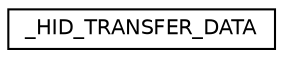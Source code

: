 digraph "Graphical Class Hierarchy"
{
  edge [fontname="Helvetica",fontsize="10",labelfontname="Helvetica",labelfontsize="10"];
  node [fontname="Helvetica",fontsize="10",shape=record];
  rankdir="LR";
  Node1 [label="_HID_TRANSFER_DATA",height=0.2,width=0.4,color="black", fillcolor="white", style="filled",URL="$struct___h_i_d___t_r_a_n_s_f_e_r___d_a_t_a.html"];
}
